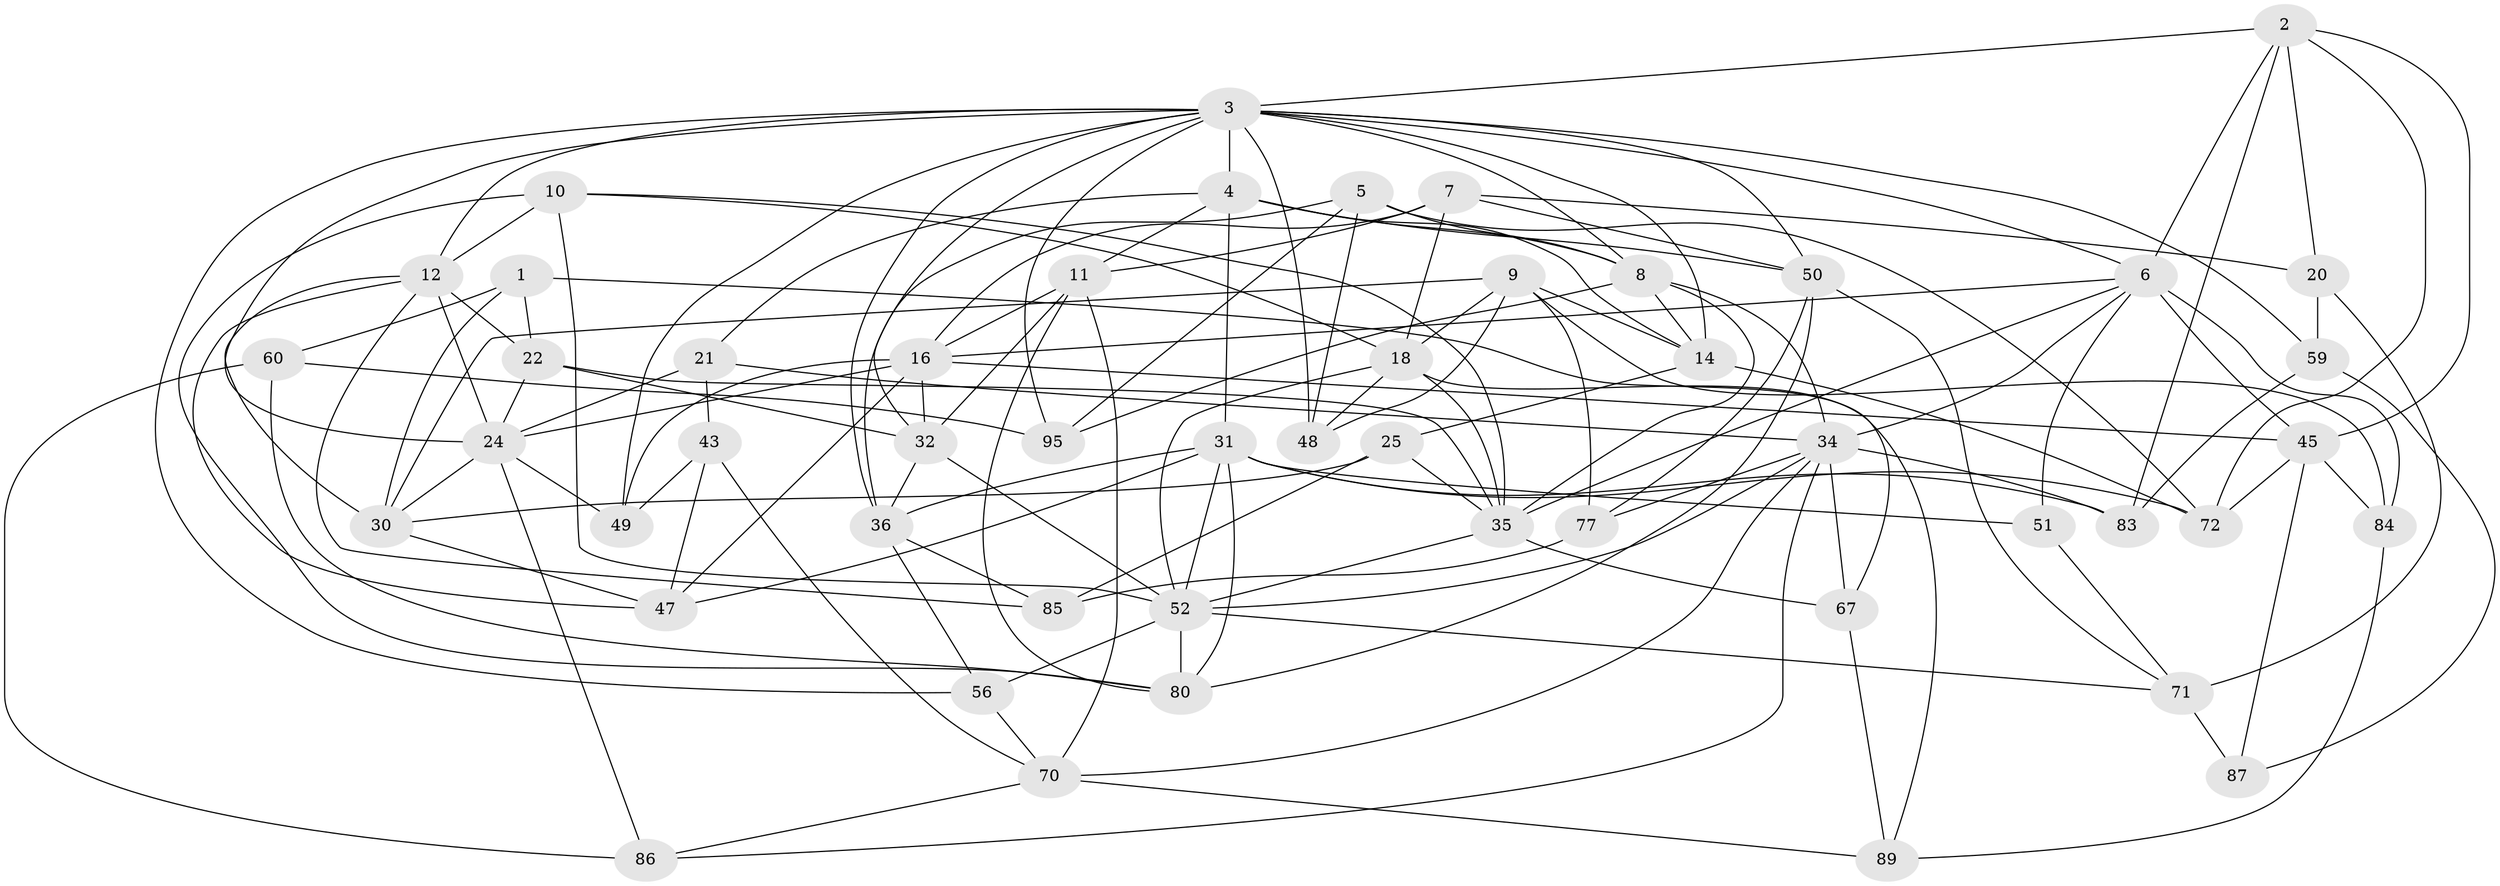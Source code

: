 // original degree distribution, {4: 1.0}
// Generated by graph-tools (version 1.1) at 2025/16/03/09/25 04:16:43]
// undirected, 50 vertices, 140 edges
graph export_dot {
graph [start="1"]
  node [color=gray90,style=filled];
  1;
  2 [super="+26"];
  3 [super="+82+19"];
  4 [super="+41+23"];
  5 [super="+75"];
  6 [super="+42+64"];
  7 [super="+37"];
  8 [super="+13+39"];
  9 [super="+94"];
  10 [super="+54"];
  11 [super="+68"];
  12 [super="+17"];
  14 [super="+15"];
  16 [super="+44+29"];
  18 [super="+27+28"];
  20;
  21;
  22 [super="+40"];
  24 [super="+33+53"];
  25;
  30 [super="+61"];
  31 [super="+99+63"];
  32 [super="+88"];
  34 [super="+38+57"];
  35 [super="+58+55"];
  36 [super="+79"];
  43;
  45 [super="+65"];
  47 [super="+62"];
  48;
  49;
  50 [super="+92"];
  51;
  52 [super="+78+73+76"];
  56;
  59;
  60;
  67;
  70 [super="+91"];
  71 [super="+81"];
  72 [super="+90"];
  77;
  80 [super="+97"];
  83;
  84;
  85;
  86;
  87;
  89;
  95;
  1 -- 22;
  1 -- 60;
  1 -- 67;
  1 -- 30;
  2 -- 72;
  2 -- 20;
  2 -- 83;
  2 -- 45;
  2 -- 6;
  2 -- 3;
  3 -- 32;
  3 -- 4 [weight=2];
  3 -- 48;
  3 -- 56;
  3 -- 14;
  3 -- 36;
  3 -- 6;
  3 -- 8;
  3 -- 12;
  3 -- 49;
  3 -- 50;
  3 -- 24;
  3 -- 59;
  3 -- 95;
  4 -- 50;
  4 -- 21;
  4 -- 8;
  4 -- 11;
  4 -- 14;
  4 -- 31;
  5 -- 72 [weight=2];
  5 -- 8;
  5 -- 36;
  5 -- 48;
  5 -- 95;
  6 -- 51;
  6 -- 84;
  6 -- 45;
  6 -- 35;
  6 -- 34;
  6 -- 16;
  7 -- 18 [weight=2];
  7 -- 20;
  7 -- 11;
  7 -- 50;
  7 -- 16;
  8 -- 95;
  8 -- 34 [weight=2];
  8 -- 35;
  8 -- 14;
  9 -- 77;
  9 -- 18;
  9 -- 30;
  9 -- 48;
  9 -- 84;
  9 -- 14;
  10 -- 18;
  10 -- 12 [weight=2];
  10 -- 80;
  10 -- 35;
  10 -- 52;
  11 -- 16;
  11 -- 70;
  11 -- 32;
  11 -- 80;
  12 -- 47;
  12 -- 30;
  12 -- 85;
  12 -- 22;
  12 -- 24;
  14 -- 25;
  14 -- 72;
  16 -- 47;
  16 -- 49;
  16 -- 24;
  16 -- 45;
  16 -- 32;
  18 -- 48;
  18 -- 35;
  18 -- 89;
  18 -- 52;
  20 -- 71;
  20 -- 59;
  21 -- 43;
  21 -- 24;
  21 -- 34;
  22 -- 24;
  22 -- 35;
  22 -- 32 [weight=2];
  24 -- 49;
  24 -- 30;
  24 -- 86;
  25 -- 85;
  25 -- 30;
  25 -- 35;
  30 -- 47;
  31 -- 83;
  31 -- 51 [weight=2];
  31 -- 47 [weight=2];
  31 -- 80;
  31 -- 36;
  31 -- 52;
  31 -- 72;
  32 -- 52 [weight=2];
  32 -- 36;
  34 -- 67;
  34 -- 86;
  34 -- 52;
  34 -- 83;
  34 -- 70;
  34 -- 77;
  35 -- 67;
  35 -- 52;
  36 -- 85;
  36 -- 56;
  43 -- 49;
  43 -- 70;
  43 -- 47;
  45 -- 84;
  45 -- 87;
  45 -- 72;
  50 -- 80;
  50 -- 77;
  50 -- 71;
  51 -- 71;
  52 -- 80;
  52 -- 56;
  52 -- 71;
  56 -- 70;
  59 -- 87;
  59 -- 83;
  60 -- 86;
  60 -- 80;
  60 -- 95;
  67 -- 89;
  70 -- 89;
  70 -- 86;
  71 -- 87 [weight=2];
  77 -- 85;
  84 -- 89;
}
